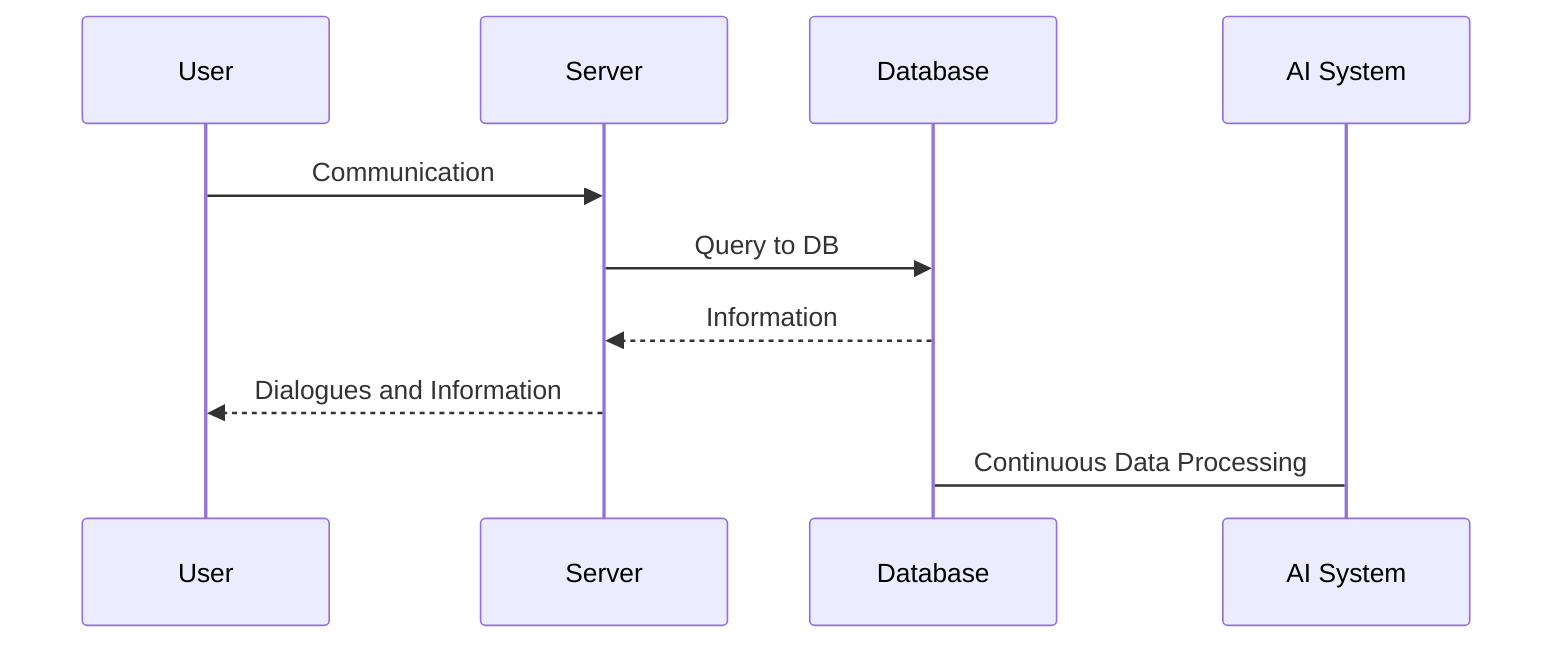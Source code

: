 sequenceDiagram
    User->>Server: Communication
    Server->>Database: Query to DB
    Database-->>Server: Information
    Server-->>User: Dialogues and Information
    AI System->Database: Continuous Data Processing